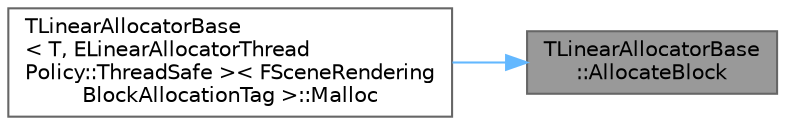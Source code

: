 digraph "TLinearAllocatorBase::AllocateBlock"
{
 // INTERACTIVE_SVG=YES
 // LATEX_PDF_SIZE
  bgcolor="transparent";
  edge [fontname=Helvetica,fontsize=10,labelfontname=Helvetica,labelfontsize=10];
  node [fontname=Helvetica,fontsize=10,shape=box,height=0.2,width=0.4];
  rankdir="RL";
  Node1 [id="Node000001",label="TLinearAllocatorBase\l::AllocateBlock",height=0.2,width=0.4,color="gray40", fillcolor="grey60", style="filled", fontcolor="black",tooltip=" "];
  Node1 -> Node2 [id="edge1_Node000001_Node000002",dir="back",color="steelblue1",style="solid",tooltip=" "];
  Node2 [id="Node000002",label="TLinearAllocatorBase\l\< T, ELinearAllocatorThread\lPolicy::ThreadSafe \>\< FSceneRendering\lBlockAllocationTag \>::Malloc",height=0.2,width=0.4,color="grey40", fillcolor="white", style="filled",URL="$dd/d98/classTLinearAllocatorBase.html#a93183741befd52d0c62f574cab9f3382",tooltip=" "];
}

